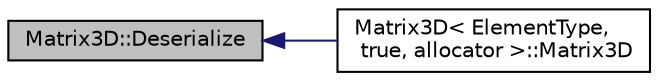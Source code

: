 digraph "Matrix3D::Deserialize"
{
  edge [fontname="Helvetica",fontsize="10",labelfontname="Helvetica",labelfontsize="10"];
  node [fontname="Helvetica",fontsize="10",shape=record];
  rankdir="LR";
  Node1 [label="Matrix3D::Deserialize",height=0.2,width=0.4,color="black", fillcolor="grey75", style="filled", fontcolor="black"];
  Node1 -> Node2 [dir="back",color="midnightblue",fontsize="10",style="solid",fontname="Helvetica"];
  Node2 [label="Matrix3D\< ElementType,\l true, allocator \>::Matrix3D",height=0.2,width=0.4,color="black", fillcolor="white", style="filled",URL="$class_matrix3_d.html#a3c295d69dbcfff4b8f6051b5d0f00fd1"];
}
